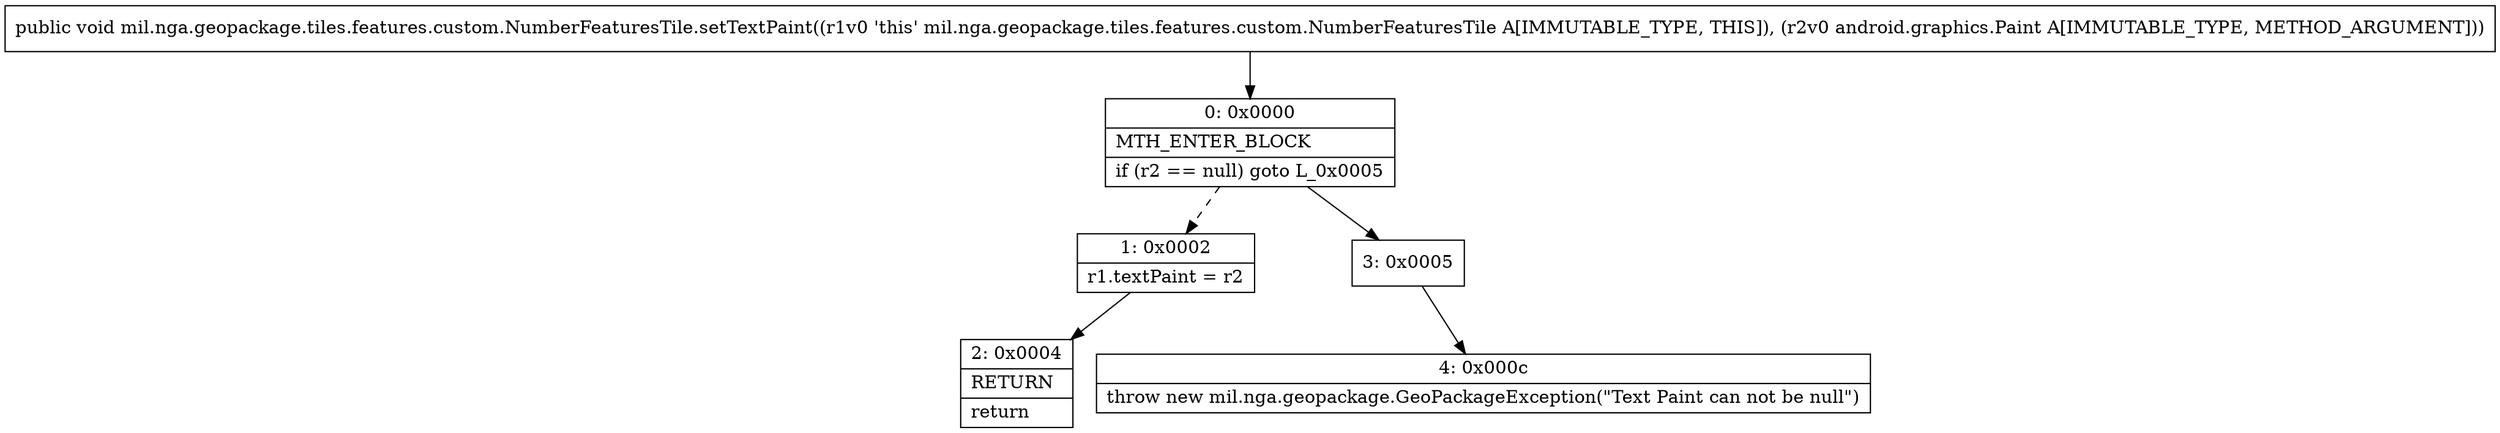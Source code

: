 digraph "CFG formil.nga.geopackage.tiles.features.custom.NumberFeaturesTile.setTextPaint(Landroid\/graphics\/Paint;)V" {
Node_0 [shape=record,label="{0\:\ 0x0000|MTH_ENTER_BLOCK\l|if (r2 == null) goto L_0x0005\l}"];
Node_1 [shape=record,label="{1\:\ 0x0002|r1.textPaint = r2\l}"];
Node_2 [shape=record,label="{2\:\ 0x0004|RETURN\l|return\l}"];
Node_3 [shape=record,label="{3\:\ 0x0005}"];
Node_4 [shape=record,label="{4\:\ 0x000c|throw new mil.nga.geopackage.GeoPackageException(\"Text Paint can not be null\")\l}"];
MethodNode[shape=record,label="{public void mil.nga.geopackage.tiles.features.custom.NumberFeaturesTile.setTextPaint((r1v0 'this' mil.nga.geopackage.tiles.features.custom.NumberFeaturesTile A[IMMUTABLE_TYPE, THIS]), (r2v0 android.graphics.Paint A[IMMUTABLE_TYPE, METHOD_ARGUMENT])) }"];
MethodNode -> Node_0;
Node_0 -> Node_1[style=dashed];
Node_0 -> Node_3;
Node_1 -> Node_2;
Node_3 -> Node_4;
}

